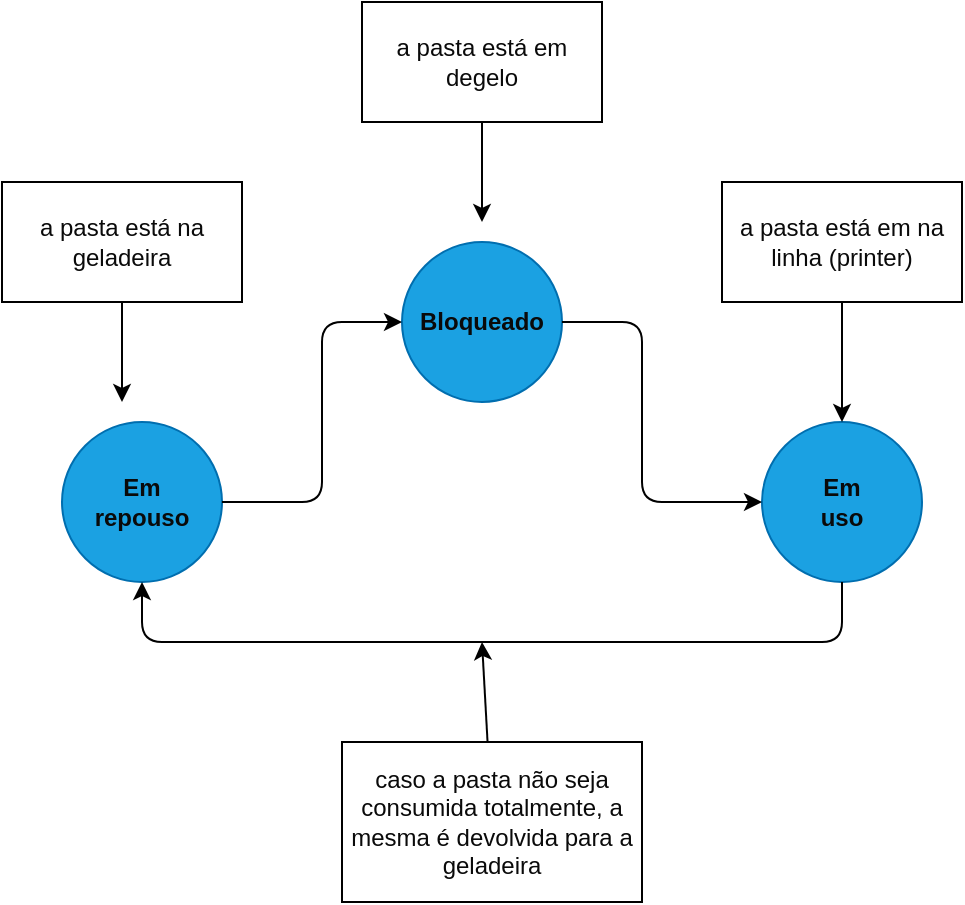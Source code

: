 <mxfile>
    <diagram id="I2RH5P7S0HTUZ0m47e51" name="Página-1">
        <mxGraphModel dx="1050" dy="642" grid="1" gridSize="10" guides="1" tooltips="1" connect="1" arrows="1" fold="1" page="1" pageScale="1" pageWidth="827" pageHeight="1169" math="0" shadow="0">
            <root>
                <mxCell id="0"/>
                <mxCell id="1" parent="0"/>
                <object label="Em &lt;br&gt;repouso" id="2">
                    <mxCell style="ellipse;whiteSpace=wrap;html=1;aspect=fixed;fillColor=#1ba1e2;fontColor=#0A0A0A;strokeColor=#006EAF;labelBackgroundColor=none;fontStyle=1" vertex="1" parent="1">
                        <mxGeometry x="130" y="270" width="80" height="80" as="geometry"/>
                    </mxCell>
                </object>
                <object label="Bloqueado" id="3">
                    <mxCell style="ellipse;whiteSpace=wrap;html=1;aspect=fixed;fillColor=#1ba1e2;fontColor=#0A0A0A;strokeColor=#006EAF;labelBackgroundColor=none;fontStyle=1" vertex="1" parent="1">
                        <mxGeometry x="300" y="180" width="80" height="80" as="geometry"/>
                    </mxCell>
                </object>
                <object label="Em&lt;br&gt;uso" id="5">
                    <mxCell style="ellipse;whiteSpace=wrap;html=1;aspect=fixed;fillColor=#1ba1e2;fontColor=#0A0A0A;strokeColor=#006EAF;labelBackgroundColor=none;fontStyle=1" vertex="1" parent="1">
                        <mxGeometry x="480" y="270" width="80" height="80" as="geometry"/>
                    </mxCell>
                </object>
                <mxCell id="10" value="" style="edgeStyle=elbowEdgeStyle;elbow=horizontal;endArrow=classic;html=1;fontColor=#0A0A0A;entryX=0;entryY=0.5;entryDx=0;entryDy=0;exitX=1;exitY=0.5;exitDx=0;exitDy=0;" edge="1" parent="1" source="2" target="3">
                    <mxGeometry width="50" height="50" relative="1" as="geometry">
                        <mxPoint x="220" y="320" as="sourcePoint"/>
                        <mxPoint x="440" y="300" as="targetPoint"/>
                        <Array as="points">
                            <mxPoint x="260" y="270"/>
                        </Array>
                    </mxGeometry>
                </mxCell>
                <mxCell id="11" value="" style="edgeStyle=elbowEdgeStyle;elbow=horizontal;endArrow=classic;html=1;fontColor=#0A0A0A;exitX=1;exitY=0.5;exitDx=0;exitDy=0;entryX=0;entryY=0.5;entryDx=0;entryDy=0;" edge="1" parent="1" source="3" target="5">
                    <mxGeometry width="50" height="50" relative="1" as="geometry">
                        <mxPoint x="390" y="350" as="sourcePoint"/>
                        <mxPoint x="440" y="300" as="targetPoint"/>
                        <Array as="points">
                            <mxPoint x="420" y="280"/>
                        </Array>
                    </mxGeometry>
                </mxCell>
                <mxCell id="12" value="" style="edgeStyle=elbowEdgeStyle;elbow=horizontal;endArrow=classic;html=1;fontColor=#0A0A0A;exitX=0.5;exitY=1;exitDx=0;exitDy=0;entryX=0.5;entryY=1;entryDx=0;entryDy=0;" edge="1" parent="1" source="5" target="2">
                    <mxGeometry width="50" height="50" relative="1" as="geometry">
                        <mxPoint x="390" y="350" as="sourcePoint"/>
                        <mxPoint x="170" y="351" as="targetPoint"/>
                        <Array as="points">
                            <mxPoint x="350" y="380"/>
                        </Array>
                    </mxGeometry>
                </mxCell>
                <mxCell id="14" style="edgeStyle=none;html=1;fontColor=#FFFFFF;" edge="1" parent="1" source="13">
                    <mxGeometry relative="1" as="geometry">
                        <mxPoint x="160" y="260" as="targetPoint"/>
                    </mxGeometry>
                </mxCell>
                <mxCell id="13" value="a pasta está na geladeira" style="rounded=0;whiteSpace=wrap;html=1;labelBackgroundColor=#FFFFFF;fontColor=#0A0A0A;labelBorderColor=#FFFFFF;fillColor=none;" vertex="1" parent="1">
                    <mxGeometry x="100" y="150" width="120" height="60" as="geometry"/>
                </mxCell>
                <mxCell id="16" style="edgeStyle=none;html=1;fontColor=#FFFFFF;" edge="1" parent="1" source="15">
                    <mxGeometry relative="1" as="geometry">
                        <mxPoint x="340" y="170" as="targetPoint"/>
                    </mxGeometry>
                </mxCell>
                <mxCell id="15" value="a pasta está em degelo" style="rounded=0;whiteSpace=wrap;html=1;labelBackgroundColor=#FFFFFF;fontColor=#0A0A0A;labelBorderColor=#FFFFFF;fillColor=none;" vertex="1" parent="1">
                    <mxGeometry x="280" y="60" width="120" height="60" as="geometry"/>
                </mxCell>
                <mxCell id="18" style="edgeStyle=none;html=1;entryX=0.5;entryY=0;entryDx=0;entryDy=0;fontColor=#FFFFFF;" edge="1" parent="1" source="17" target="5">
                    <mxGeometry relative="1" as="geometry"/>
                </mxCell>
                <mxCell id="17" value="a pasta está em na linha (printer)" style="rounded=0;whiteSpace=wrap;html=1;labelBackgroundColor=#FFFFFF;fontColor=#0A0A0A;labelBorderColor=#FFFFFF;fillColor=none;" vertex="1" parent="1">
                    <mxGeometry x="460" y="150" width="120" height="60" as="geometry"/>
                </mxCell>
                <mxCell id="20" style="edgeStyle=none;html=1;fontColor=#FFFFFF;" edge="1" parent="1" source="19">
                    <mxGeometry relative="1" as="geometry">
                        <mxPoint x="340" y="380" as="targetPoint"/>
                    </mxGeometry>
                </mxCell>
                <mxCell id="19" value="caso a pasta não seja consumida totalmente, a mesma é devolvida para a geladeira" style="rounded=0;whiteSpace=wrap;html=1;labelBackgroundColor=#FFFFFF;fontColor=#0A0A0A;labelBorderColor=#FFFFFF;fillColor=none;" vertex="1" parent="1">
                    <mxGeometry x="270" y="430" width="150" height="80" as="geometry"/>
                </mxCell>
            </root>
        </mxGraphModel>
    </diagram>
</mxfile>